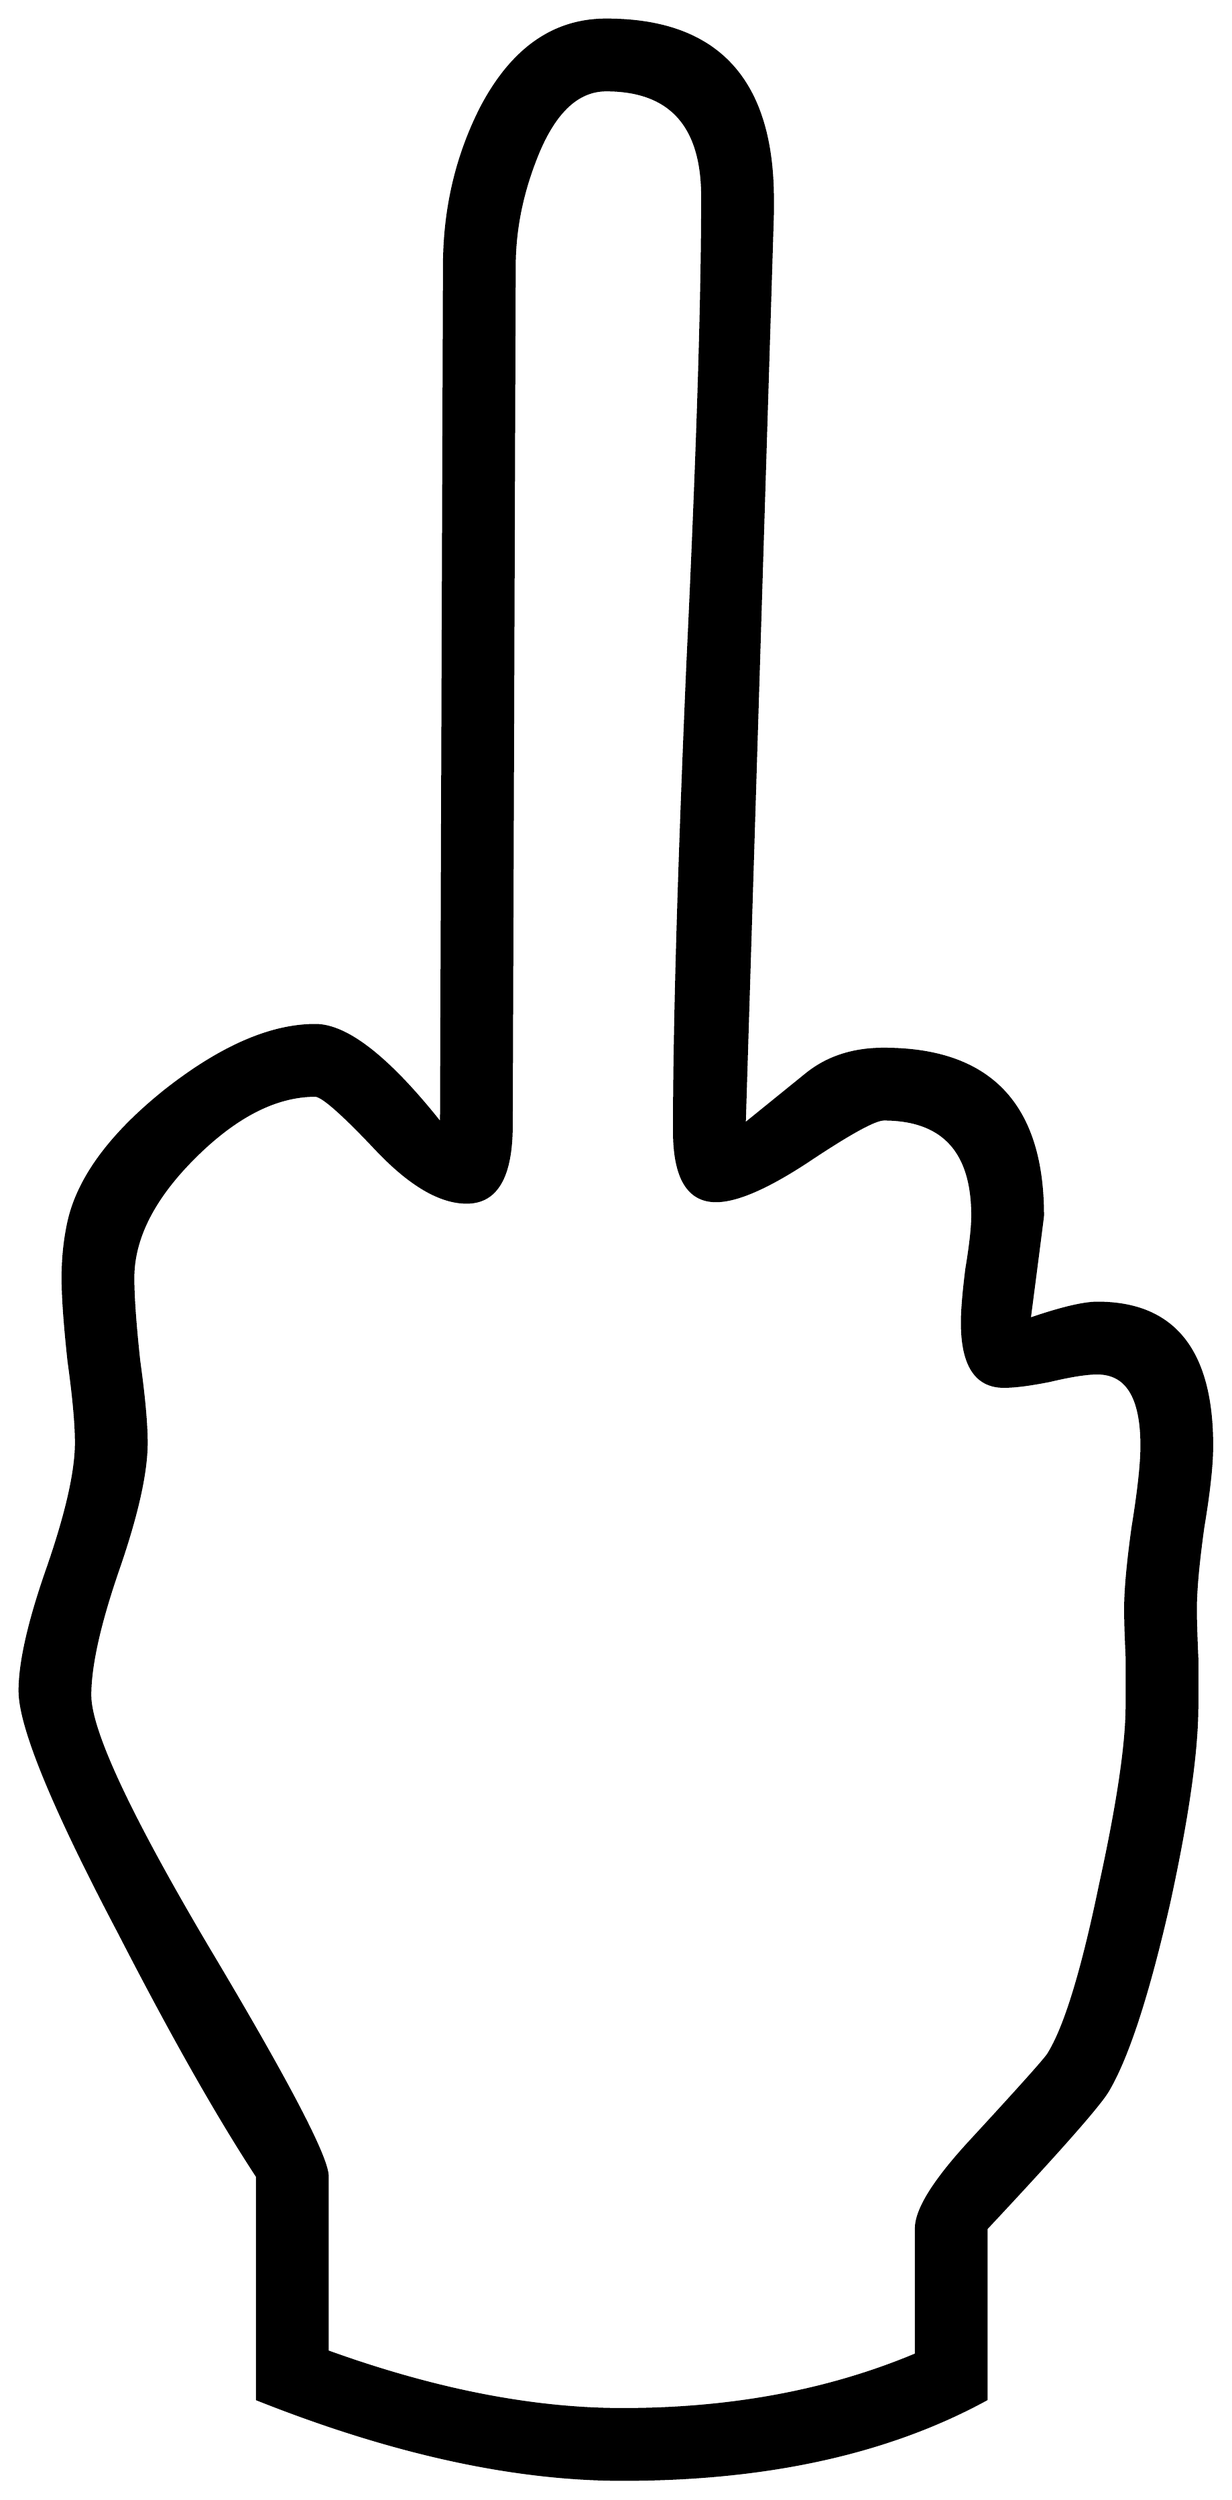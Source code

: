 


\begin{tikzpicture}[y=0.80pt, x=0.80pt, yscale=-1.0, xscale=1.0, inner sep=0pt, outer sep=0pt]
\begin{scope}[shift={(100.0,1704.0)},nonzero rule]
  \path[draw=.,fill=.,line width=1.600pt] (975.0,-448.0) .. controls
    (975.0,-435.333) and (973.0,-417.0) .. (969.0,-393.0) ..
    controls (965.667,-369.0) and (964.0,-350.667) .. (964.0,-338.0)
    .. controls (964.0,-330.667) and (964.333,-319.667) ..
    (965.0,-305.0) .. controls (965.0,-291.0) and (965.0,-280.333)
    .. (965.0,-273.0) .. controls (965.0,-242.333) and
    (958.667,-198.0) .. (946.0,-140.0) .. controls (932.0,-78.667)
    and (918.333,-36.667) .. (905.0,-14.0) .. controls (899.667,-4.667)
    and (872.333,26.333) .. (823.0,79.0) -- (823.0,194.0) ..
    controls (757.0,230.0) and (675.333,248.0) .. (578.0,248.0) ..
    controls (504.667,248.0) and (422.667,230.0) .. (332.0,194.0) --
    (332.0,44.0) .. controls (305.333,3.333) and (274.333,-51.333) ..
    (239.0,-120.0) .. controls (194.333,-204.667) and (172.0,-259.0)
    .. (172.0,-283.0) .. controls (172.0,-302.333) and
    (178.333,-330.0) .. (191.0,-366.0) .. controls (203.667,-402.667)
    and (210.0,-430.667) .. (210.0,-450.0) .. controls
    (210.0,-462.667) and (208.333,-481.0) .. (205.0,-505.0) ..
    controls (202.333,-529.667) and (201.0,-548.333) .. (201.0,-561.0)
    .. controls (201.0,-574.333) and (202.333,-587.0) ..
    (205.0,-599.0) .. controls (211.667,-628.333) and (233.333,-657.667)
    .. (270.0,-687.0) .. controls (307.333,-716.333) and
    (341.0,-731.0) .. (371.0,-731.0) .. controls (392.333,-731.0)
    and (420.667,-708.667) .. (456.0,-664.0) -- (458.0,-1242.0) ..
    controls (458.0,-1280.667) and (466.333,-1316.333) ..
    (483.0,-1349.0) .. controls (503.667,-1388.333) and
    (531.667,-1408.0) .. (567.0,-1408.0) .. controls
    (641.667,-1408.0) and (679.0,-1367.667) .. (679.0,-1287.0) --
    (679.0,-1278.0) -- (660.0,-664.0) .. controls (674.0,-675.333)
    and (688.0,-686.667) .. (702.0,-698.0) .. controls
    (716.0,-709.333) and (733.333,-715.0) .. (754.0,-715.0) ..
    controls (825.333,-715.0) and (861.0,-677.667) .. (861.0,-603.0)
    .. controls (861.0,-602.333) and (858.0,-579.0) ..
    (852.0,-533.0) .. controls (873.333,-540.333) and (888.667,-544.0)
    .. (898.0,-544.0) .. controls (949.333,-544.0) and
    (975.0,-512.0) .. (975.0,-448.0) -- cycle(928.0,-448.0) ..
    controls (928.0,-480.667) and (918.0,-497.0) .. (898.0,-497.0)
    .. controls (890.667,-497.0) and (880.0,-495.333) ..
    (866.0,-492.0) .. controls (852.667,-489.333) and (842.333,-488.0)
    .. (835.0,-488.0) .. controls (816.333,-488.0) and
    (807.0,-502.333) .. (807.0,-531.0) .. controls (807.0,-539.0)
    and (808.0,-551.0) .. (810.0,-567.0) .. controls
    (812.667,-583.0) and (814.0,-595.0) .. (814.0,-603.0) ..
    controls (814.0,-646.333) and (794.0,-668.0) .. (754.0,-668.0)
    .. controls (748.0,-668.0) and (731.0,-658.667) ..
    (703.0,-640.0) .. controls (675.667,-622.0) and (655.0,-613.0)
    .. (641.0,-613.0) .. controls (622.333,-613.0) and
    (613.0,-628.667) .. (613.0,-660.0) .. controls (613.0,-730.0)
    and (616.0,-834.667) .. (622.0,-974.0) .. controls
    (628.667,-1114.0) and (632.0,-1219.0) .. (632.0,-1289.0) ..
    controls (632.0,-1337.0) and (610.333,-1361.0) ..
    (567.0,-1361.0) .. controls (547.0,-1361.0) and
    (531.0,-1345.333) .. (519.0,-1314.0) .. controls
    (509.667,-1290.0) and (505.0,-1266.0) .. (505.0,-1242.0) --
    (503.0,-664.0) .. controls (503.0,-629.333) and (493.0,-612.0)
    .. (473.0,-612.0) .. controls (455.0,-612.0) and
    (434.667,-624.0) .. (412.0,-648.0) .. controls (389.333,-672.0)
    and (375.667,-684.0) .. (371.0,-684.0) .. controls
    (344.333,-684.0) and (317.0,-670.0) .. (289.0,-642.0) ..
    controls (261.667,-614.667) and (248.0,-587.667) .. (248.0,-561.0)
    .. controls (248.0,-548.333) and (249.333,-529.667) ..
    (252.0,-505.0) .. controls (255.333,-481.0) and (257.0,-462.667)
    .. (257.0,-450.0) .. controls (257.0,-430.0) and
    (250.667,-401.667) .. (238.0,-365.0) .. controls (225.333,-328.333)
    and (219.0,-300.0) .. (219.0,-280.0) .. controls
    (219.0,-256.0) and (245.667,-199.0) .. (299.0,-109.0) ..
    controls (352.333,-19.667) and (379.0,31.333) .. (379.0,44.0) --
    (379.0,162.0) .. controls (451.0,188.0) and (517.333,201.0) ..
    (578.0,201.0) .. controls (651.333,201.0) and (717.333,188.667) ..
    (776.0,164.0) -- (776.0,79.0) .. controls (776.0,66.333) and
    (788.333,46.667) .. (813.0,20.0) .. controls (845.0,-14.667) and
    (862.333,-34.0) .. (865.0,-38.0) .. controls (876.333,-56.0) and
    (888.0,-94.0) .. (900.0,-152.0) .. controls (912.0,-206.667)
    and (918.0,-247.0) .. (918.0,-273.0) .. controls
    (918.0,-280.333) and (918.0,-291.333) .. (918.0,-306.0) ..
    controls (917.333,-320.0) and (917.0,-330.667) .. (917.0,-338.0)
    .. controls (917.0,-350.667) and (918.667,-369.0) ..
    (922.0,-393.0) .. controls (926.0,-417.667) and (928.0,-436.0)
    .. (928.0,-448.0) -- cycle;
\end{scope}

\end{tikzpicture}

